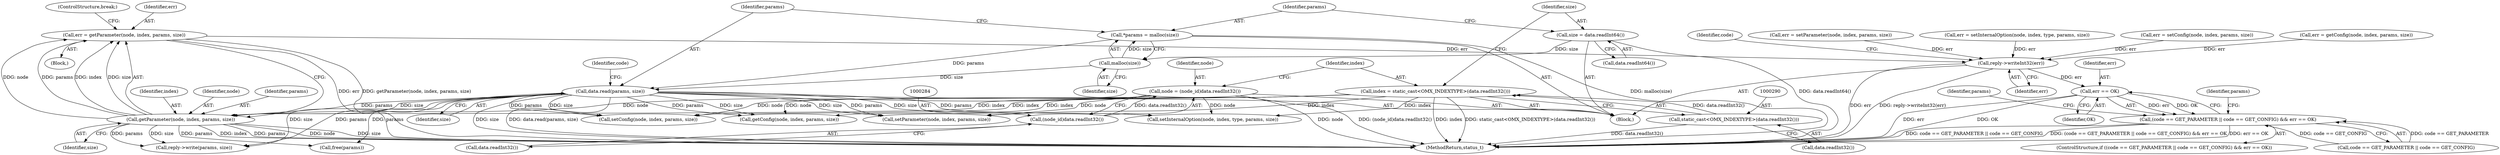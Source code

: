 digraph "1_Android_1171e7c047bf79e7c93342bb6a812c9edd86aa84@del" {
"1000309" [label="(Call,err = getParameter(node, index, params, size))"];
"1000311" [label="(Call,getParameter(node, index, params, size))"];
"1000281" [label="(Call,node = (node_id)data.readInt32())"];
"1000283" [label="(Call,(node_id)data.readInt32())"];
"1000287" [label="(Call,index = static_cast<OMX_INDEXTYPE>(data.readInt32()))"];
"1000289" [label="(Call,static_cast<OMX_INDEXTYPE>(data.readInt32()))"];
"1000301" [label="(Call,data.read(params, size))"];
"1000297" [label="(Call,*params = malloc(size))"];
"1000299" [label="(Call,malloc(size))"];
"1000293" [label="(Call,size = data.readInt64())"];
"1000363" [label="(Call,reply->writeInt32(err))"];
"1000374" [label="(Call,err == OK)"];
"1000366" [label="(Call,(code == GET_PARAMETER || code == GET_CONFIG) && err == OK)"];
"1000369" [label="(Identifier,code)"];
"1000313" [label="(Identifier,index)"];
"1000311" [label="(Call,getParameter(node, index, params, size))"];
"1000365" [label="(ControlStructure,if ((code == GET_PARAMETER || code == GET_CONFIG) && err == OK))"];
"1000300" [label="(Identifier,size)"];
"1000275" [label="(Block,)"];
"1000302" [label="(Identifier,params)"];
"1000378" [label="(Call,reply->write(params, size))"];
"1000307" [label="(Block,)"];
"1000291" [label="(Call,data.readInt32())"];
"1000298" [label="(Identifier,params)"];
"1000329" [label="(Call,getConfig(node, index, params, size))"];
"1000375" [label="(Identifier,err)"];
"1000283" [label="(Call,(node_id)data.readInt32())"];
"1000294" [label="(Identifier,size)"];
"1000366" [label="(Call,(code == GET_PARAMETER || code == GET_CONFIG) && err == OK)"];
"1000376" [label="(Identifier,OK)"];
"1000312" [label="(Identifier,node)"];
"1000288" [label="(Identifier,index)"];
"1000299" [label="(Call,malloc(size))"];
"1000309" [label="(Call,err = getParameter(node, index, params, size))"];
"1000301" [label="(Call,data.read(params, size))"];
"1000374" [label="(Call,err == OK)"];
"1000316" [label="(ControlStructure,break;)"];
"1000381" [label="(Call,free(params))"];
"1000303" [label="(Identifier,size)"];
"1000306" [label="(Identifier,code)"];
"1000382" [label="(Identifier,params)"];
"1000354" [label="(Call,setInternalOption(node, index, type, params, size))"];
"1000318" [label="(Call,err = setParameter(node, index, params, size))"];
"1000297" [label="(Call,*params = malloc(size))"];
"1000295" [label="(Call,data.readInt64())"];
"1000315" [label="(Identifier,size)"];
"1000285" [label="(Call,data.readInt32())"];
"1000320" [label="(Call,setParameter(node, index, params, size))"];
"1000352" [label="(Call,err = setInternalOption(node, index, type, params, size))"];
"1000367" [label="(Call,code == GET_PARAMETER || code == GET_CONFIG)"];
"1000310" [label="(Identifier,err)"];
"1000314" [label="(Identifier,params)"];
"1000336" [label="(Call,err = setConfig(node, index, params, size))"];
"1000287" [label="(Call,index = static_cast<OMX_INDEXTYPE>(data.readInt32()))"];
"1000363" [label="(Call,reply->writeInt32(err))"];
"1000282" [label="(Identifier,node)"];
"1000327" [label="(Call,err = getConfig(node, index, params, size))"];
"1000338" [label="(Call,setConfig(node, index, params, size))"];
"1000281" [label="(Call,node = (node_id)data.readInt32())"];
"1000379" [label="(Identifier,params)"];
"1001056" [label="(MethodReturn,status_t)"];
"1000364" [label="(Identifier,err)"];
"1000289" [label="(Call,static_cast<OMX_INDEXTYPE>(data.readInt32()))"];
"1000293" [label="(Call,size = data.readInt64())"];
"1000309" -> "1000307"  [label="AST: "];
"1000309" -> "1000311"  [label="CFG: "];
"1000310" -> "1000309"  [label="AST: "];
"1000311" -> "1000309"  [label="AST: "];
"1000316" -> "1000309"  [label="CFG: "];
"1000309" -> "1001056"  [label="DDG: err"];
"1000309" -> "1001056"  [label="DDG: getParameter(node, index, params, size)"];
"1000311" -> "1000309"  [label="DDG: node"];
"1000311" -> "1000309"  [label="DDG: index"];
"1000311" -> "1000309"  [label="DDG: params"];
"1000311" -> "1000309"  [label="DDG: size"];
"1000309" -> "1000363"  [label="DDG: err"];
"1000311" -> "1000315"  [label="CFG: "];
"1000312" -> "1000311"  [label="AST: "];
"1000313" -> "1000311"  [label="AST: "];
"1000314" -> "1000311"  [label="AST: "];
"1000315" -> "1000311"  [label="AST: "];
"1000311" -> "1001056"  [label="DDG: node"];
"1000311" -> "1001056"  [label="DDG: size"];
"1000311" -> "1001056"  [label="DDG: index"];
"1000311" -> "1001056"  [label="DDG: params"];
"1000281" -> "1000311"  [label="DDG: node"];
"1000287" -> "1000311"  [label="DDG: index"];
"1000301" -> "1000311"  [label="DDG: params"];
"1000301" -> "1000311"  [label="DDG: size"];
"1000311" -> "1000378"  [label="DDG: params"];
"1000311" -> "1000378"  [label="DDG: size"];
"1000311" -> "1000381"  [label="DDG: params"];
"1000281" -> "1000275"  [label="AST: "];
"1000281" -> "1000283"  [label="CFG: "];
"1000282" -> "1000281"  [label="AST: "];
"1000283" -> "1000281"  [label="AST: "];
"1000288" -> "1000281"  [label="CFG: "];
"1000281" -> "1001056"  [label="DDG: node"];
"1000281" -> "1001056"  [label="DDG: (node_id)data.readInt32()"];
"1000283" -> "1000281"  [label="DDG: data.readInt32()"];
"1000281" -> "1000320"  [label="DDG: node"];
"1000281" -> "1000329"  [label="DDG: node"];
"1000281" -> "1000338"  [label="DDG: node"];
"1000281" -> "1000354"  [label="DDG: node"];
"1000283" -> "1000285"  [label="CFG: "];
"1000284" -> "1000283"  [label="AST: "];
"1000285" -> "1000283"  [label="AST: "];
"1000287" -> "1000275"  [label="AST: "];
"1000287" -> "1000289"  [label="CFG: "];
"1000288" -> "1000287"  [label="AST: "];
"1000289" -> "1000287"  [label="AST: "];
"1000294" -> "1000287"  [label="CFG: "];
"1000287" -> "1001056"  [label="DDG: static_cast<OMX_INDEXTYPE>(data.readInt32())"];
"1000287" -> "1001056"  [label="DDG: index"];
"1000289" -> "1000287"  [label="DDG: data.readInt32()"];
"1000287" -> "1000320"  [label="DDG: index"];
"1000287" -> "1000329"  [label="DDG: index"];
"1000287" -> "1000338"  [label="DDG: index"];
"1000287" -> "1000354"  [label="DDG: index"];
"1000289" -> "1000291"  [label="CFG: "];
"1000290" -> "1000289"  [label="AST: "];
"1000291" -> "1000289"  [label="AST: "];
"1000289" -> "1001056"  [label="DDG: data.readInt32()"];
"1000301" -> "1000275"  [label="AST: "];
"1000301" -> "1000303"  [label="CFG: "];
"1000302" -> "1000301"  [label="AST: "];
"1000303" -> "1000301"  [label="AST: "];
"1000306" -> "1000301"  [label="CFG: "];
"1000301" -> "1001056"  [label="DDG: size"];
"1000301" -> "1001056"  [label="DDG: data.read(params, size)"];
"1000297" -> "1000301"  [label="DDG: params"];
"1000299" -> "1000301"  [label="DDG: size"];
"1000301" -> "1000320"  [label="DDG: params"];
"1000301" -> "1000320"  [label="DDG: size"];
"1000301" -> "1000329"  [label="DDG: params"];
"1000301" -> "1000329"  [label="DDG: size"];
"1000301" -> "1000338"  [label="DDG: params"];
"1000301" -> "1000338"  [label="DDG: size"];
"1000301" -> "1000354"  [label="DDG: params"];
"1000301" -> "1000354"  [label="DDG: size"];
"1000301" -> "1000378"  [label="DDG: params"];
"1000301" -> "1000378"  [label="DDG: size"];
"1000301" -> "1000381"  [label="DDG: params"];
"1000297" -> "1000275"  [label="AST: "];
"1000297" -> "1000299"  [label="CFG: "];
"1000298" -> "1000297"  [label="AST: "];
"1000299" -> "1000297"  [label="AST: "];
"1000302" -> "1000297"  [label="CFG: "];
"1000297" -> "1001056"  [label="DDG: malloc(size)"];
"1000299" -> "1000297"  [label="DDG: size"];
"1000299" -> "1000300"  [label="CFG: "];
"1000300" -> "1000299"  [label="AST: "];
"1000293" -> "1000299"  [label="DDG: size"];
"1000293" -> "1000275"  [label="AST: "];
"1000293" -> "1000295"  [label="CFG: "];
"1000294" -> "1000293"  [label="AST: "];
"1000295" -> "1000293"  [label="AST: "];
"1000298" -> "1000293"  [label="CFG: "];
"1000293" -> "1001056"  [label="DDG: data.readInt64()"];
"1000363" -> "1000275"  [label="AST: "];
"1000363" -> "1000364"  [label="CFG: "];
"1000364" -> "1000363"  [label="AST: "];
"1000369" -> "1000363"  [label="CFG: "];
"1000363" -> "1001056"  [label="DDG: err"];
"1000363" -> "1001056"  [label="DDG: reply->writeInt32(err)"];
"1000318" -> "1000363"  [label="DDG: err"];
"1000352" -> "1000363"  [label="DDG: err"];
"1000327" -> "1000363"  [label="DDG: err"];
"1000336" -> "1000363"  [label="DDG: err"];
"1000363" -> "1000374"  [label="DDG: err"];
"1000374" -> "1000366"  [label="AST: "];
"1000374" -> "1000376"  [label="CFG: "];
"1000375" -> "1000374"  [label="AST: "];
"1000376" -> "1000374"  [label="AST: "];
"1000366" -> "1000374"  [label="CFG: "];
"1000374" -> "1001056"  [label="DDG: OK"];
"1000374" -> "1001056"  [label="DDG: err"];
"1000374" -> "1000366"  [label="DDG: err"];
"1000374" -> "1000366"  [label="DDG: OK"];
"1000366" -> "1000365"  [label="AST: "];
"1000366" -> "1000367"  [label="CFG: "];
"1000367" -> "1000366"  [label="AST: "];
"1000379" -> "1000366"  [label="CFG: "];
"1000382" -> "1000366"  [label="CFG: "];
"1000366" -> "1001056"  [label="DDG: code == GET_PARAMETER || code == GET_CONFIG"];
"1000366" -> "1001056"  [label="DDG: (code == GET_PARAMETER || code == GET_CONFIG) && err == OK"];
"1000366" -> "1001056"  [label="DDG: err == OK"];
"1000367" -> "1000366"  [label="DDG: code == GET_PARAMETER"];
"1000367" -> "1000366"  [label="DDG: code == GET_CONFIG"];
}
